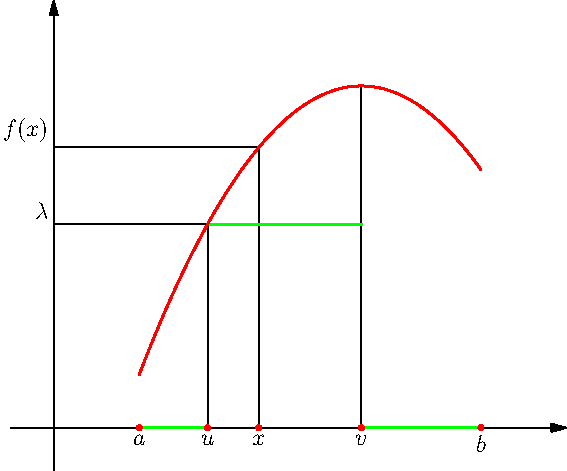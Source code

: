import graph;
size(10cm,0);

pen crayon = defaultpen;
pen GrosCrayon = crayon +1;
pen GrosCrayonRouge = red +1;
pen GrosCrayonVert = green +1;
pen PetitCrayon = crayon +0.2;

int n =5;

real[] x= new real[n];
  x[0] = 0;
  x[1] = 0.4;
  x[2] = 0.7;
  x[3] = 1.3;
  x[4] = 2;

real H4(real x){ return 2 -(x-1.3)^2;};

real[] y= new real[n];
  y[0] = 1.5;
  y[1] = 1;
  y[2] = 0.5;
  y[3] = 1.3;
  y[4] = 1.9;

//axes
draw((-0.75,0)--(2.5,0),Arrow);
draw((-0.5,-0.25)--(-0.5,2.5),Arrow);

draw((x[1],0)--(x[1],H4(x[1])));
draw((x[2],0)--(x[2],H4(x[2])));
draw((x[3],0)--(x[3],H4(x[3])));

draw((-0.5,H4(x[1]))--(x[1],H4(x[1])));
draw((-0.5,H4(x[2]))--(x[2],H4(x[2])));


draw((x[1],H4(x[1]))--(x[3],H4(x[1])),GrosCrayonVert);
draw((x[0],0)--(x[1],0),GrosCrayonVert);
draw((x[3],0)--(x[4],0),GrosCrayonVert);

guide C4= graph(H4,x[0],x[4]);
draw(C4,GrosCrayonRouge);


guide absc;
for(int k=0; k<n; ++k){
  absc = absc--(x[k],0);
}


label("$a$",(x[0],0),S);
label("$u$",(x[1],0),S);
label("$x$",(x[2],0),S);
label("$v$",(x[3],0),S);
label("$b$",(x[4],0),S);

label("$f(x)$",(-0.5,H4(x[2])),NW);
label("$\lambda$",(-0.5,H4(x[1])),NW);

dot(absc,red);